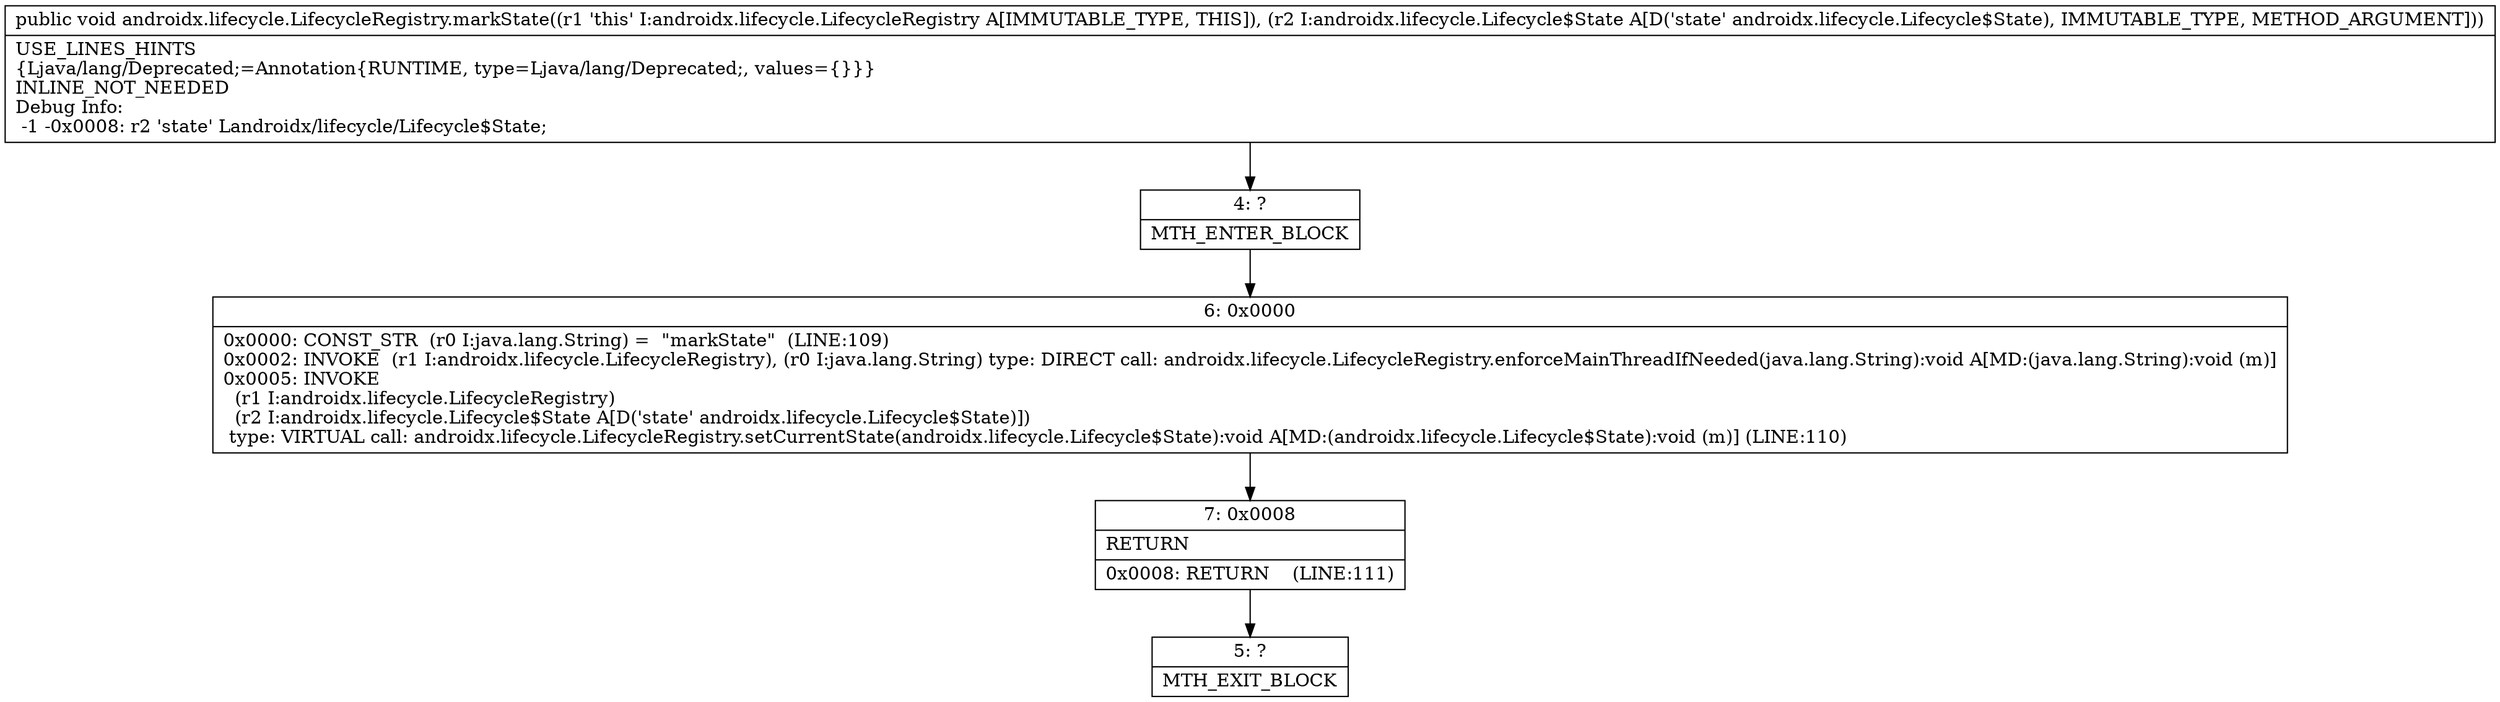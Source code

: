 digraph "CFG forandroidx.lifecycle.LifecycleRegistry.markState(Landroidx\/lifecycle\/Lifecycle$State;)V" {
Node_4 [shape=record,label="{4\:\ ?|MTH_ENTER_BLOCK\l}"];
Node_6 [shape=record,label="{6\:\ 0x0000|0x0000: CONST_STR  (r0 I:java.lang.String) =  \"markState\"  (LINE:109)\l0x0002: INVOKE  (r1 I:androidx.lifecycle.LifecycleRegistry), (r0 I:java.lang.String) type: DIRECT call: androidx.lifecycle.LifecycleRegistry.enforceMainThreadIfNeeded(java.lang.String):void A[MD:(java.lang.String):void (m)]\l0x0005: INVOKE  \l  (r1 I:androidx.lifecycle.LifecycleRegistry)\l  (r2 I:androidx.lifecycle.Lifecycle$State A[D('state' androidx.lifecycle.Lifecycle$State)])\l type: VIRTUAL call: androidx.lifecycle.LifecycleRegistry.setCurrentState(androidx.lifecycle.Lifecycle$State):void A[MD:(androidx.lifecycle.Lifecycle$State):void (m)] (LINE:110)\l}"];
Node_7 [shape=record,label="{7\:\ 0x0008|RETURN\l|0x0008: RETURN    (LINE:111)\l}"];
Node_5 [shape=record,label="{5\:\ ?|MTH_EXIT_BLOCK\l}"];
MethodNode[shape=record,label="{public void androidx.lifecycle.LifecycleRegistry.markState((r1 'this' I:androidx.lifecycle.LifecycleRegistry A[IMMUTABLE_TYPE, THIS]), (r2 I:androidx.lifecycle.Lifecycle$State A[D('state' androidx.lifecycle.Lifecycle$State), IMMUTABLE_TYPE, METHOD_ARGUMENT]))  | USE_LINES_HINTS\l\{Ljava\/lang\/Deprecated;=Annotation\{RUNTIME, type=Ljava\/lang\/Deprecated;, values=\{\}\}\}\lINLINE_NOT_NEEDED\lDebug Info:\l  \-1 \-0x0008: r2 'state' Landroidx\/lifecycle\/Lifecycle$State;\l}"];
MethodNode -> Node_4;Node_4 -> Node_6;
Node_6 -> Node_7;
Node_7 -> Node_5;
}

